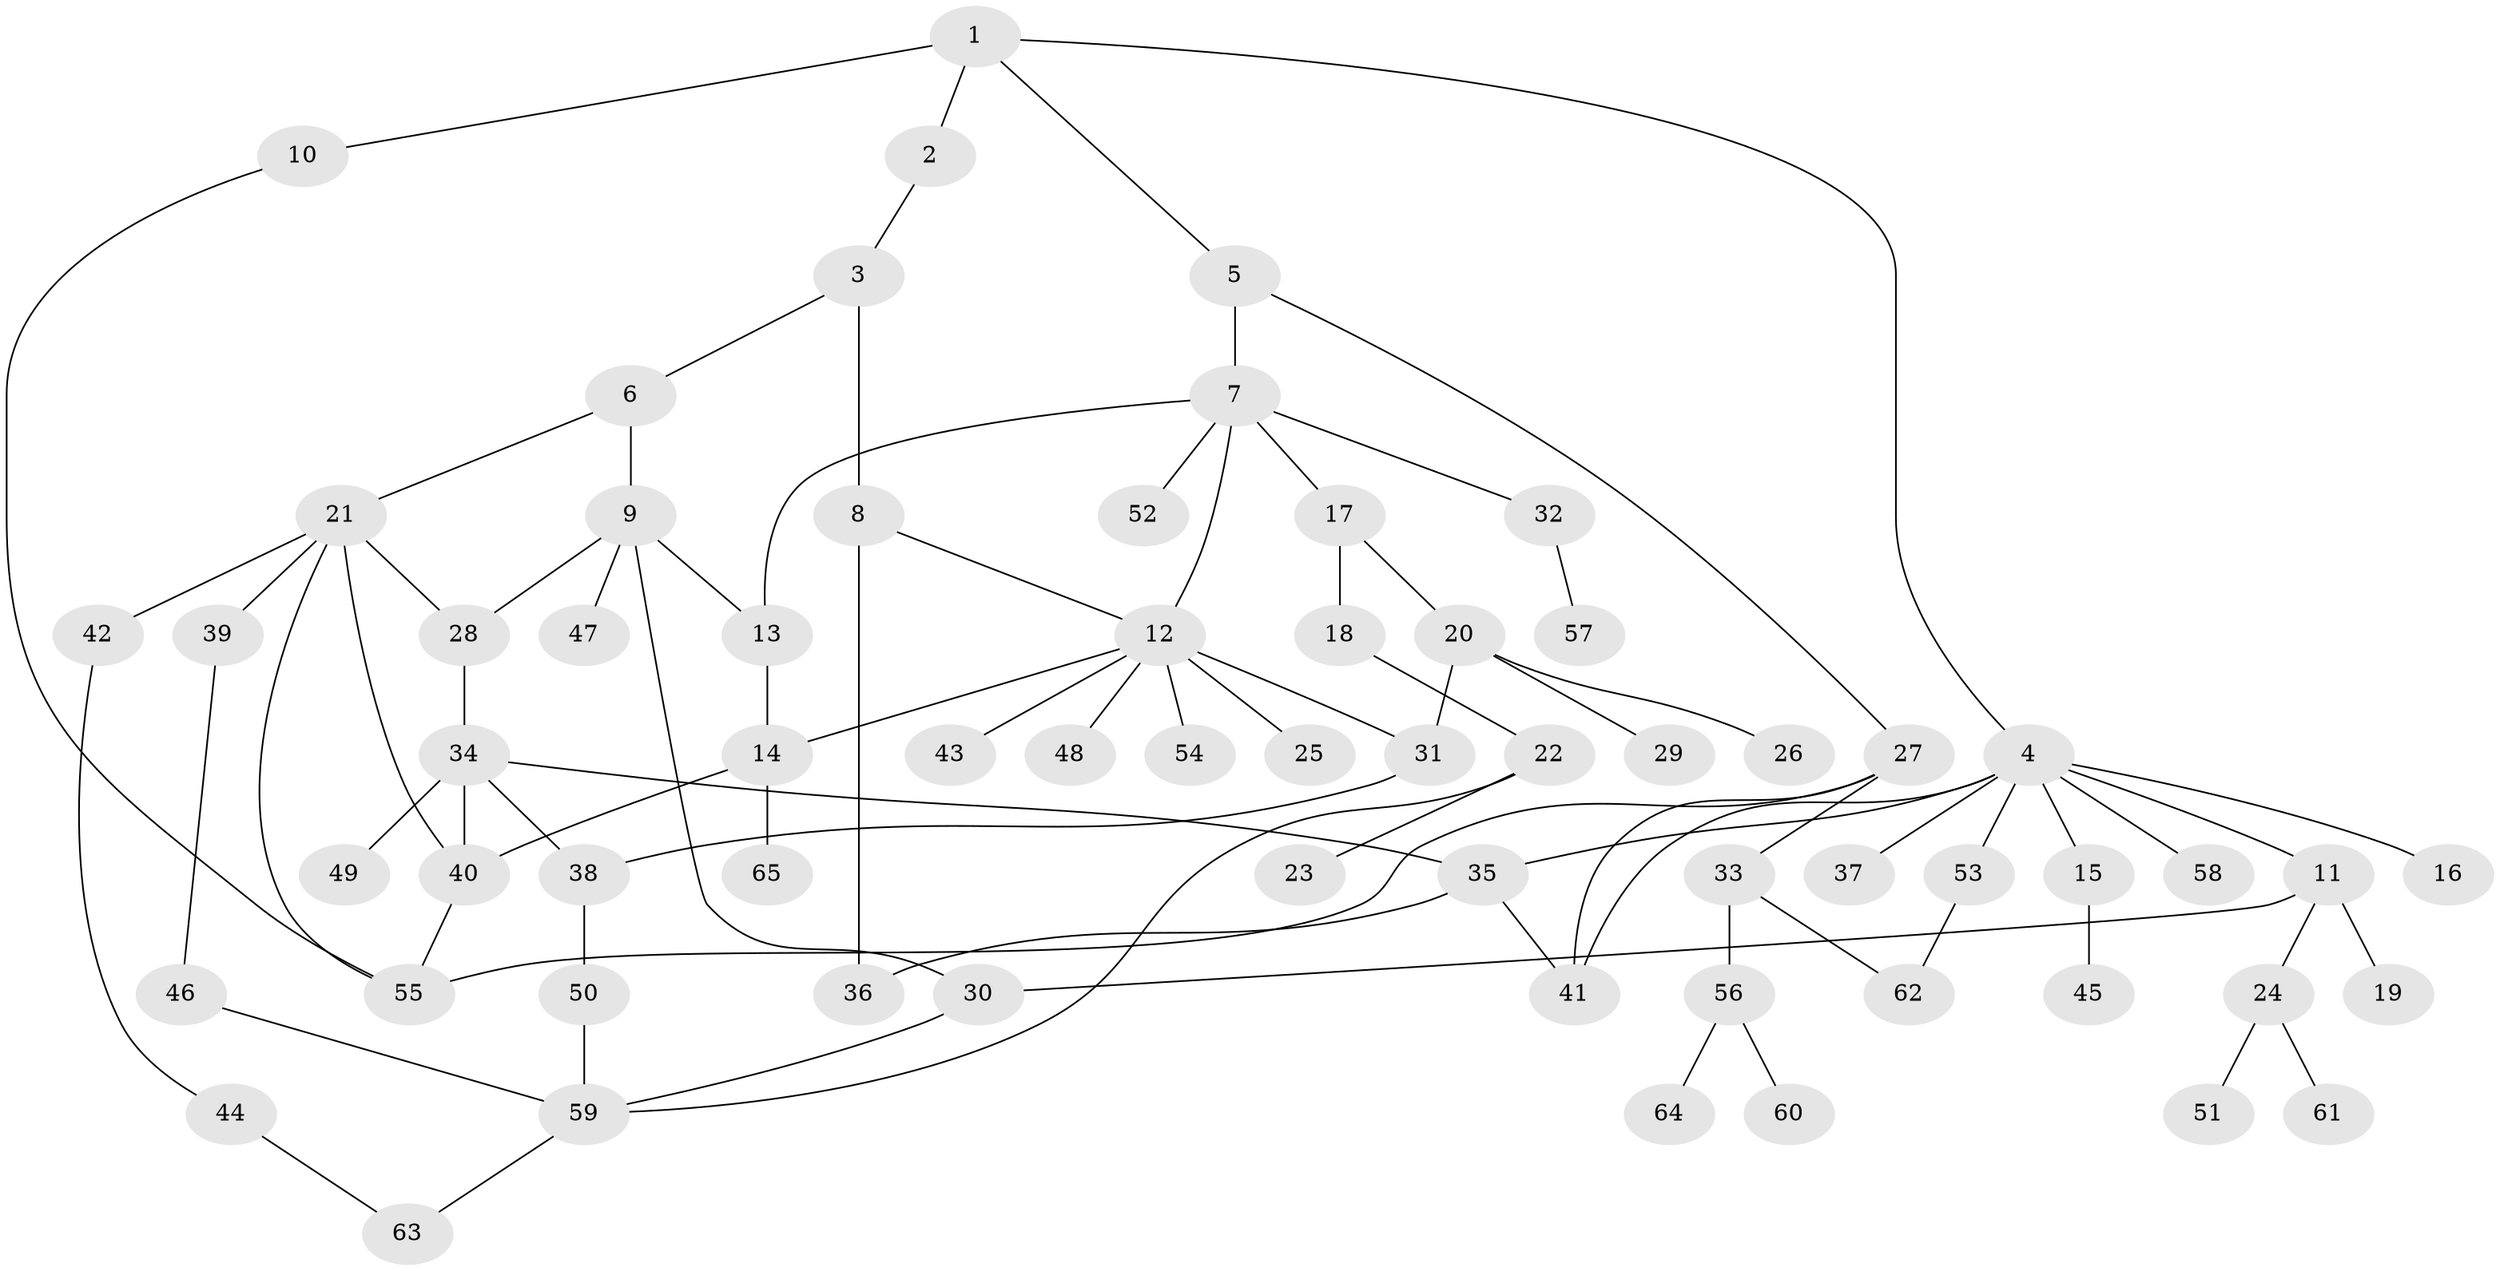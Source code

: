 // coarse degree distribution, {4: 0.15555555555555556, 2: 0.2222222222222222, 8: 0.044444444444444446, 3: 0.15555555555555556, 10: 0.022222222222222223, 5: 0.06666666666666667, 1: 0.3111111111111111, 6: 0.022222222222222223}
// Generated by graph-tools (version 1.1) at 2025/16/03/04/25 18:16:56]
// undirected, 65 vertices, 85 edges
graph export_dot {
graph [start="1"]
  node [color=gray90,style=filled];
  1;
  2;
  3;
  4;
  5;
  6;
  7;
  8;
  9;
  10;
  11;
  12;
  13;
  14;
  15;
  16;
  17;
  18;
  19;
  20;
  21;
  22;
  23;
  24;
  25;
  26;
  27;
  28;
  29;
  30;
  31;
  32;
  33;
  34;
  35;
  36;
  37;
  38;
  39;
  40;
  41;
  42;
  43;
  44;
  45;
  46;
  47;
  48;
  49;
  50;
  51;
  52;
  53;
  54;
  55;
  56;
  57;
  58;
  59;
  60;
  61;
  62;
  63;
  64;
  65;
  1 -- 2;
  1 -- 4;
  1 -- 5;
  1 -- 10;
  2 -- 3;
  3 -- 6;
  3 -- 8;
  4 -- 11;
  4 -- 15;
  4 -- 16;
  4 -- 37;
  4 -- 53;
  4 -- 58;
  4 -- 35;
  4 -- 41;
  5 -- 7;
  5 -- 27;
  6 -- 9;
  6 -- 21;
  7 -- 12;
  7 -- 17;
  7 -- 32;
  7 -- 52;
  7 -- 13;
  8 -- 36;
  8 -- 12;
  9 -- 13;
  9 -- 28;
  9 -- 30;
  9 -- 47;
  10 -- 55;
  11 -- 19;
  11 -- 24;
  11 -- 30;
  12 -- 14;
  12 -- 25;
  12 -- 43;
  12 -- 48;
  12 -- 54;
  12 -- 31;
  13 -- 14;
  14 -- 65;
  14 -- 40;
  15 -- 45;
  17 -- 18;
  17 -- 20;
  18 -- 22;
  20 -- 26;
  20 -- 29;
  20 -- 31;
  21 -- 39;
  21 -- 42;
  21 -- 55;
  21 -- 40;
  21 -- 28;
  22 -- 23;
  22 -- 59;
  24 -- 51;
  24 -- 61;
  27 -- 33;
  27 -- 55;
  27 -- 41;
  28 -- 34;
  30 -- 59;
  31 -- 38;
  32 -- 57;
  33 -- 56;
  33 -- 62;
  34 -- 35;
  34 -- 38;
  34 -- 40;
  34 -- 49;
  35 -- 36;
  35 -- 41;
  38 -- 50;
  39 -- 46;
  40 -- 55;
  42 -- 44;
  44 -- 63;
  46 -- 59;
  50 -- 59;
  53 -- 62;
  56 -- 60;
  56 -- 64;
  59 -- 63;
}
